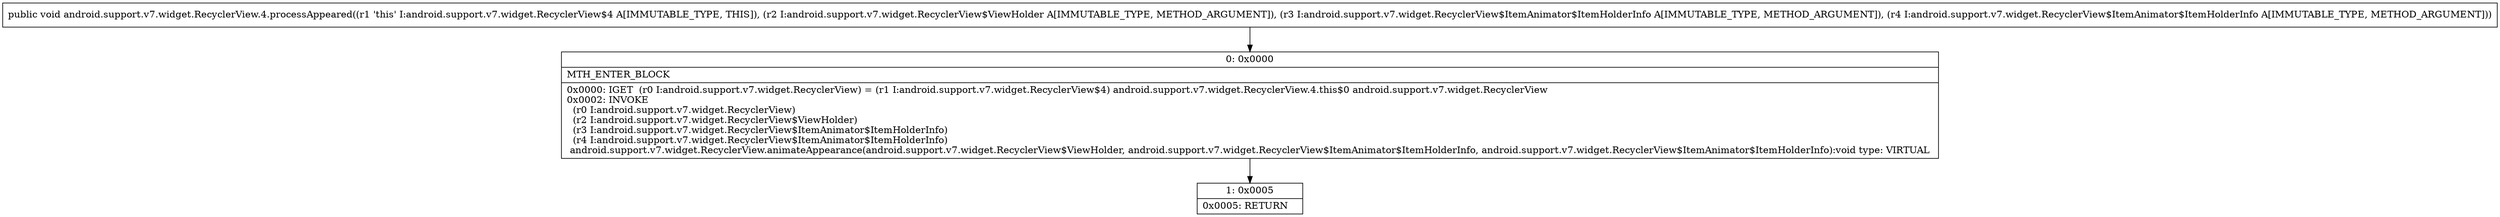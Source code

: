 digraph "CFG forandroid.support.v7.widget.RecyclerView.4.processAppeared(Landroid\/support\/v7\/widget\/RecyclerView$ViewHolder;Landroid\/support\/v7\/widget\/RecyclerView$ItemAnimator$ItemHolderInfo;Landroid\/support\/v7\/widget\/RecyclerView$ItemAnimator$ItemHolderInfo;)V" {
Node_0 [shape=record,label="{0\:\ 0x0000|MTH_ENTER_BLOCK\l|0x0000: IGET  (r0 I:android.support.v7.widget.RecyclerView) = (r1 I:android.support.v7.widget.RecyclerView$4) android.support.v7.widget.RecyclerView.4.this$0 android.support.v7.widget.RecyclerView \l0x0002: INVOKE  \l  (r0 I:android.support.v7.widget.RecyclerView)\l  (r2 I:android.support.v7.widget.RecyclerView$ViewHolder)\l  (r3 I:android.support.v7.widget.RecyclerView$ItemAnimator$ItemHolderInfo)\l  (r4 I:android.support.v7.widget.RecyclerView$ItemAnimator$ItemHolderInfo)\l android.support.v7.widget.RecyclerView.animateAppearance(android.support.v7.widget.RecyclerView$ViewHolder, android.support.v7.widget.RecyclerView$ItemAnimator$ItemHolderInfo, android.support.v7.widget.RecyclerView$ItemAnimator$ItemHolderInfo):void type: VIRTUAL \l}"];
Node_1 [shape=record,label="{1\:\ 0x0005|0x0005: RETURN   \l}"];
MethodNode[shape=record,label="{public void android.support.v7.widget.RecyclerView.4.processAppeared((r1 'this' I:android.support.v7.widget.RecyclerView$4 A[IMMUTABLE_TYPE, THIS]), (r2 I:android.support.v7.widget.RecyclerView$ViewHolder A[IMMUTABLE_TYPE, METHOD_ARGUMENT]), (r3 I:android.support.v7.widget.RecyclerView$ItemAnimator$ItemHolderInfo A[IMMUTABLE_TYPE, METHOD_ARGUMENT]), (r4 I:android.support.v7.widget.RecyclerView$ItemAnimator$ItemHolderInfo A[IMMUTABLE_TYPE, METHOD_ARGUMENT])) }"];
MethodNode -> Node_0;
Node_0 -> Node_1;
}

